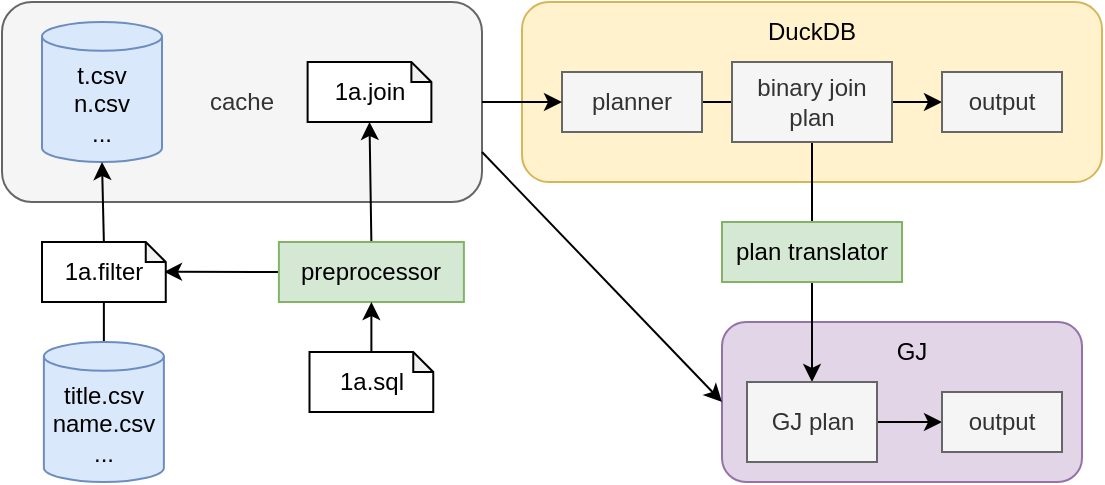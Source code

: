 <mxfile><diagram id="qmxQ_U1ozUBKr4m92q1p" name="Page-1"><mxGraphModel dx="686" dy="549" grid="1" gridSize="10" guides="1" tooltips="1" connect="1" arrows="1" fold="1" page="1" pageScale="1" pageWidth="1100" pageHeight="850" math="0" shadow="0"><root><mxCell id="0"/><mxCell id="1" parent="0"/><mxCell id="52" value="" style="rounded=1;whiteSpace=wrap;html=1;fillColor=#fff2cc;strokeColor=#d6b656;" parent="1" vertex="1"><mxGeometry x="680" y="450" width="290" height="90" as="geometry"/></mxCell><mxCell id="51" value="" style="rounded=1;whiteSpace=wrap;html=1;fillColor=#e1d5e7;strokeColor=#9673a6;" parent="1" vertex="1"><mxGeometry x="780" y="610" width="180" height="80" as="geometry"/></mxCell><mxCell id="39" value="cache" style="rounded=1;whiteSpace=wrap;html=1;fillColor=#f5f5f5;fontColor=#333333;strokeColor=#666666;" parent="1" vertex="1"><mxGeometry x="420" y="450" width="240" height="100" as="geometry"/></mxCell><mxCell id="45" style="edgeStyle=none;html=1;exitX=1;exitY=0.5;exitDx=0;exitDy=0;entryX=0;entryY=0.5;entryDx=0;entryDy=0;endArrow=none;endFill=0;" parent="1" source="2" target="21" edge="1"><mxGeometry relative="1" as="geometry"/></mxCell><mxCell id="2" value="planner" style="rounded=0;whiteSpace=wrap;html=1;fillColor=#f5f5f5;strokeColor=#666666;fontColor=#333333;" parent="1" vertex="1"><mxGeometry x="700" y="485" width="70" height="30" as="geometry"/></mxCell><mxCell id="64" style="edgeStyle=none;html=1;exitX=0.5;exitY=0;exitDx=0;exitDy=0;exitPerimeter=0;entryX=0.5;entryY=1;entryDx=0;entryDy=0;entryPerimeter=0;endArrow=none;endFill=0;" parent="1" source="4" target="60" edge="1"><mxGeometry relative="1" as="geometry"/></mxCell><mxCell id="4" value="title.csv&lt;br&gt;name.csv&lt;br&gt;..." style="shape=cylinder3;whiteSpace=wrap;html=1;boundedLbl=1;backgroundOutline=1;size=7.167;fillColor=#dae8fc;strokeColor=#6c8ebf;" parent="1" vertex="1"><mxGeometry x="440.94" y="620" width="60" height="70" as="geometry"/></mxCell><mxCell id="29" style="edgeStyle=none;html=1;exitX=0;exitY=0.5;exitDx=0;exitDy=0;entryX=0.986;entryY=0.497;entryDx=0;entryDy=0;entryPerimeter=0;" parent="1" source="6" target="60" edge="1"><mxGeometry relative="1" as="geometry"><mxPoint x="500.94" y="585.0" as="targetPoint"/></mxGeometry></mxCell><mxCell id="30" style="edgeStyle=none;html=1;exitX=0.5;exitY=0;exitDx=0;exitDy=0;entryX=0.5;entryY=1;entryDx=0;entryDy=0;entryPerimeter=0;" parent="1" source="6" target="61" edge="1"><mxGeometry relative="1" as="geometry"><mxPoint x="603.75" y="510" as="targetPoint"/></mxGeometry></mxCell><mxCell id="6" value="preprocessor" style="rounded=0;whiteSpace=wrap;html=1;fillColor=#d5e8d4;strokeColor=#82b366;" parent="1" vertex="1"><mxGeometry x="558.44" y="570" width="92.5" height="30" as="geometry"/></mxCell><mxCell id="16" value="t.csv&lt;br&gt;n.csv&lt;br&gt;..." style="shape=cylinder3;whiteSpace=wrap;html=1;boundedLbl=1;backgroundOutline=1;size=7.167;fillColor=#dae8fc;strokeColor=#6c8ebf;" parent="1" vertex="1"><mxGeometry x="440" y="460" width="60" height="70" as="geometry"/></mxCell><mxCell id="46" style="edgeStyle=none;html=1;exitX=1;exitY=0.5;exitDx=0;exitDy=0;endArrow=classic;endFill=1;" parent="1" source="21" target="26" edge="1"><mxGeometry relative="1" as="geometry"/></mxCell><mxCell id="49" style="edgeStyle=none;html=1;exitX=0.5;exitY=1;exitDx=0;exitDy=0;entryX=0.5;entryY=0;entryDx=0;entryDy=0;endArrow=classic;endFill=1;" parent="1" source="21" target="22" edge="1"><mxGeometry relative="1" as="geometry"/></mxCell><mxCell id="21" value="&lt;span&gt;binary join plan&lt;br&gt;&lt;/span&gt;" style="rounded=0;whiteSpace=wrap;html=1;fillColor=#f5f5f5;fontColor=#333333;strokeColor=#666666;" parent="1" vertex="1"><mxGeometry x="785" y="480" width="80" height="40" as="geometry"/></mxCell><mxCell id="50" style="edgeStyle=none;html=1;exitX=1;exitY=0.5;exitDx=0;exitDy=0;entryX=0;entryY=0.5;entryDx=0;entryDy=0;endArrow=classic;endFill=1;" parent="1" source="22" target="44" edge="1"><mxGeometry relative="1" as="geometry"/></mxCell><mxCell id="22" value="&lt;span&gt;GJ plan&lt;br&gt;&lt;/span&gt;" style="rounded=0;whiteSpace=wrap;html=1;fillColor=#f5f5f5;fontColor=#333333;strokeColor=#666666;" parent="1" vertex="1"><mxGeometry x="792.5" y="640" width="65" height="40" as="geometry"/></mxCell><mxCell id="26" value="&lt;span&gt;output&lt;/span&gt;" style="rounded=0;whiteSpace=wrap;html=1;fillColor=#f5f5f5;fontColor=#333333;strokeColor=#666666;" parent="1" vertex="1"><mxGeometry x="890" y="485" width="60" height="30" as="geometry"/></mxCell><mxCell id="40" style="edgeStyle=none;html=1;exitX=1;exitY=0.5;exitDx=0;exitDy=0;entryX=0;entryY=0.5;entryDx=0;entryDy=0;endArrow=classic;endFill=1;" parent="1" source="39" target="2" edge="1"><mxGeometry relative="1" as="geometry"/></mxCell><mxCell id="41" style="edgeStyle=none;html=1;exitX=1;exitY=0.75;exitDx=0;exitDy=0;entryX=0;entryY=0.5;entryDx=0;entryDy=0;endArrow=classic;endFill=1;" parent="1" source="39" target="51" edge="1"><mxGeometry relative="1" as="geometry"><mxPoint x="710" y="580" as="targetPoint"/></mxGeometry></mxCell><mxCell id="44" value="&lt;span&gt;output&lt;/span&gt;" style="rounded=0;whiteSpace=wrap;html=1;fillColor=#f5f5f5;fontColor=#333333;strokeColor=#666666;" parent="1" vertex="1"><mxGeometry x="890" y="645" width="60" height="30" as="geometry"/></mxCell><mxCell id="57" value="GJ" style="text;html=1;strokeColor=none;fillColor=none;align=center;verticalAlign=middle;whiteSpace=wrap;rounded=0;dashed=1;fontColor=#000000;" parent="1" vertex="1"><mxGeometry x="845" y="610" width="60" height="30" as="geometry"/></mxCell><mxCell id="58" value="DuckDB" style="text;html=1;strokeColor=none;fillColor=none;align=center;verticalAlign=middle;whiteSpace=wrap;rounded=0;dashed=1;fontColor=#000000;" parent="1" vertex="1"><mxGeometry x="795" y="450" width="60" height="30" as="geometry"/></mxCell><mxCell id="62" style="edgeStyle=none;html=1;exitX=0.5;exitY=0;exitDx=0;exitDy=0;exitPerimeter=0;entryX=0.5;entryY=1;entryDx=0;entryDy=0;" parent="1" source="59" target="6" edge="1"><mxGeometry relative="1" as="geometry"/></mxCell><mxCell id="59" value="1a.sql" style="shape=note;whiteSpace=wrap;html=1;backgroundOutline=1;darkOpacity=0.05;size=10;" parent="1" vertex="1"><mxGeometry x="573.75" y="625" width="61.88" height="30" as="geometry"/></mxCell><mxCell id="63" style="edgeStyle=none;html=1;exitX=0.5;exitY=0;exitDx=0;exitDy=0;exitPerimeter=0;entryX=0.5;entryY=1;entryDx=0;entryDy=0;entryPerimeter=0;" parent="1" source="60" target="16" edge="1"><mxGeometry relative="1" as="geometry"/></mxCell><mxCell id="60" value="1a.filter" style="shape=note;whiteSpace=wrap;html=1;backgroundOutline=1;darkOpacity=0.05;size=10;" parent="1" vertex="1"><mxGeometry x="440" y="570" width="61.88" height="30" as="geometry"/></mxCell><mxCell id="61" value="1a.join" style="shape=note;whiteSpace=wrap;html=1;backgroundOutline=1;darkOpacity=0.05;size=10;" parent="1" vertex="1"><mxGeometry x="572.81" y="480" width="61.88" height="30" as="geometry"/></mxCell><mxCell id="68" value="plan translator" style="rounded=0;whiteSpace=wrap;html=1;fillColor=#d5e8d4;strokeColor=#82b366;" parent="1" vertex="1"><mxGeometry x="780" y="560" width="90" height="30" as="geometry"/></mxCell></root></mxGraphModel></diagram></mxfile>